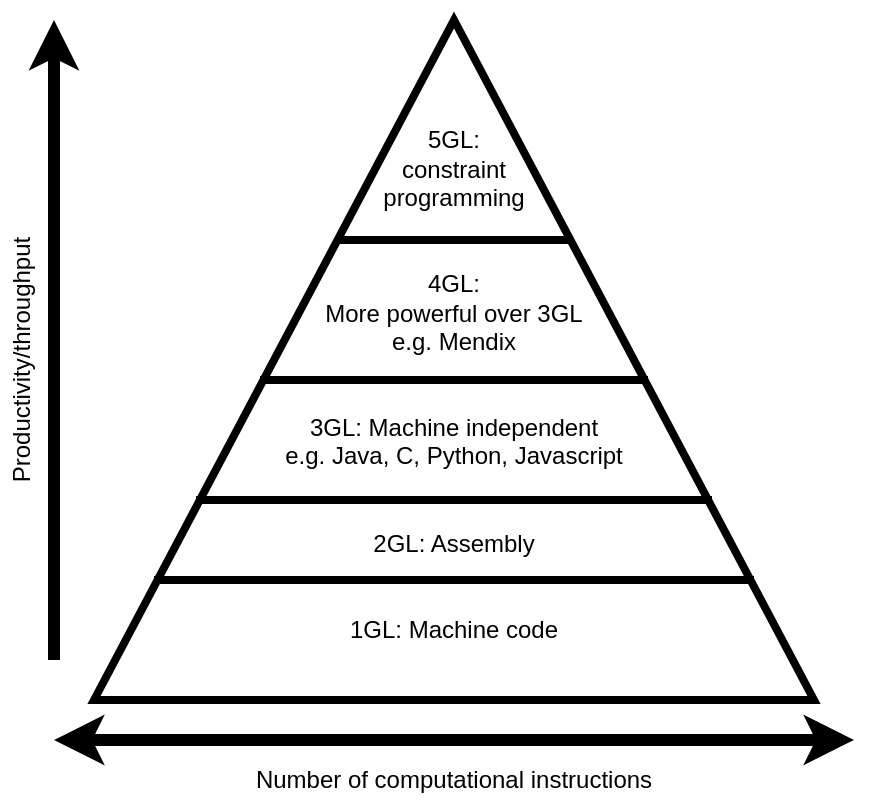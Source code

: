 <mxfile version="13.4.2" type="device"><diagram id="V7_r0P7xOXkjDkM1Rz4g" name="Page-1"><mxGraphModel dx="473" dy="299" grid="1" gridSize="10" guides="1" tooltips="1" connect="1" arrows="1" fold="1" page="1" pageScale="1" pageWidth="850" pageHeight="1100" math="0" shadow="0"><root><mxCell id="0"/><mxCell id="1" parent="0"/><mxCell id="PkQpe5a0sUe3HFTLNCcR-1" value="" style="endArrow=classic;startArrow=classic;html=1;strokeWidth=6;" edge="1" parent="1"><mxGeometry width="50" height="50" relative="1" as="geometry"><mxPoint x="200" y="440" as="sourcePoint"/><mxPoint x="600" y="440" as="targetPoint"/></mxGeometry></mxCell><mxCell id="PkQpe5a0sUe3HFTLNCcR-2" value="" style="triangle;whiteSpace=wrap;html=1;rotation=-90;strokeWidth=4;" vertex="1" parent="1"><mxGeometry x="230" y="70" width="340" height="360" as="geometry"/></mxCell><mxCell id="PkQpe5a0sUe3HFTLNCcR-3" value="" style="endArrow=classic;html=1;strokeWidth=6;" edge="1" parent="1"><mxGeometry width="50" height="50" relative="1" as="geometry"><mxPoint x="200" y="400" as="sourcePoint"/><mxPoint x="200" y="80" as="targetPoint"/></mxGeometry></mxCell><mxCell id="PkQpe5a0sUe3HFTLNCcR-4" value="Number of computational instructions" style="text;html=1;strokeColor=none;fillColor=none;align=center;verticalAlign=middle;whiteSpace=wrap;rounded=0;" vertex="1" parent="1"><mxGeometry x="286.25" y="450" width="227.5" height="20" as="geometry"/></mxCell><mxCell id="PkQpe5a0sUe3HFTLNCcR-9" value="&lt;br&gt;5GL:&lt;br&gt;constraint&lt;br&gt;programming&lt;br&gt;&lt;br&gt;&lt;br&gt;4GL:&lt;br&gt;More powerful over 3GL&lt;br&gt;e.g. Mendix&lt;br&gt;&lt;br&gt;&lt;br&gt;3GL: Machine independent&lt;br&gt;e.g. Java, C, Python, Javascript&lt;br&gt;&lt;br&gt;&lt;br&gt;2GL: Assembly&lt;br&gt;&lt;br&gt;&lt;br&gt;1GL: Machine code" style="text;html=1;strokeColor=none;fillColor=none;align=center;verticalAlign=middle;whiteSpace=wrap;rounded=0;" vertex="1" parent="1"><mxGeometry x="240" y="90" width="320" height="330" as="geometry"/></mxCell><mxCell id="PkQpe5a0sUe3HFTLNCcR-10" value="Productivity/throughput" style="text;html=1;strokeColor=none;fillColor=none;align=center;verticalAlign=middle;whiteSpace=wrap;rounded=0;rotation=-90;" vertex="1" parent="1"><mxGeometry x="70" y="240" width="227.5" height="20" as="geometry"/></mxCell><mxCell id="PkQpe5a0sUe3HFTLNCcR-12" value="" style="endArrow=none;html=1;strokeWidth=4;" edge="1" parent="1"><mxGeometry width="50" height="50" relative="1" as="geometry"><mxPoint x="458" y="190" as="sourcePoint"/><mxPoint x="341.75" y="190" as="targetPoint"/></mxGeometry></mxCell><mxCell id="PkQpe5a0sUe3HFTLNCcR-13" value="" style="endArrow=none;html=1;strokeWidth=4;" edge="1" parent="1"><mxGeometry width="50" height="50" relative="1" as="geometry"><mxPoint x="497" y="260" as="sourcePoint"/><mxPoint x="303" y="260" as="targetPoint"/></mxGeometry></mxCell><mxCell id="PkQpe5a0sUe3HFTLNCcR-14" value="" style="endArrow=none;html=1;strokeWidth=4;" edge="1" parent="1"><mxGeometry width="50" height="50" relative="1" as="geometry"><mxPoint x="529" y="320" as="sourcePoint"/><mxPoint x="271" y="320" as="targetPoint"/></mxGeometry></mxCell><mxCell id="PkQpe5a0sUe3HFTLNCcR-15" value="" style="endArrow=none;html=1;strokeWidth=4;" edge="1" parent="1"><mxGeometry width="50" height="50" relative="1" as="geometry"><mxPoint x="550" y="360" as="sourcePoint"/><mxPoint x="250" y="360" as="targetPoint"/></mxGeometry></mxCell></root></mxGraphModel></diagram></mxfile>